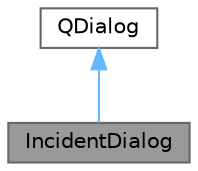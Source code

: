 digraph "IncidentDialog"
{
 // LATEX_PDF_SIZE
  bgcolor="transparent";
  edge [fontname=Helvetica,fontsize=10,labelfontname=Helvetica,labelfontsize=10];
  node [fontname=Helvetica,fontsize=10,shape=box,height=0.2,width=0.4];
  Node1 [id="Node000001",label="IncidentDialog",height=0.2,width=0.4,color="gray40", fillcolor="grey60", style="filled", fontcolor="black",tooltip="A dialog used to record an incident during an exam session."];
  Node2 -> Node1 [id="edge1_Node000001_Node000002",dir="back",color="steelblue1",style="solid",tooltip=" "];
  Node2 [id="Node000002",label="QDialog",height=0.2,width=0.4,color="gray40", fillcolor="white", style="filled",tooltip=" "];
}

